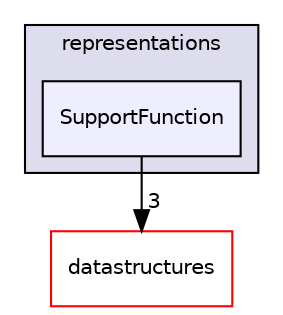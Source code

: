 digraph "/home/travis/build/hypro/hypro/src/hypro/representations/SupportFunction" {
  compound=true
  node [ fontsize="10", fontname="Helvetica"];
  edge [ labelfontsize="10", labelfontname="Helvetica"];
  subgraph clusterdir_7fa927d8fbf9dfbeef69af27f63bc81b {
    graph [ bgcolor="#ddddee", pencolor="black", label="representations" fontname="Helvetica", fontsize="10", URL="dir_7fa927d8fbf9dfbeef69af27f63bc81b.html"]
  dir_5cc8785239517cfd59e944398d6252f9 [shape=box, label="SupportFunction", style="filled", fillcolor="#eeeeff", pencolor="black", URL="dir_5cc8785239517cfd59e944398d6252f9.html"];
  }
  dir_bce2075adec303dcb2f0c4fbfcbc8493 [shape=box label="datastructures" fillcolor="white" style="filled" color="red" URL="dir_bce2075adec303dcb2f0c4fbfcbc8493.html"];
  dir_5cc8785239517cfd59e944398d6252f9->dir_bce2075adec303dcb2f0c4fbfcbc8493 [headlabel="3", labeldistance=1.5 headhref="dir_000017_000021.html"];
}
